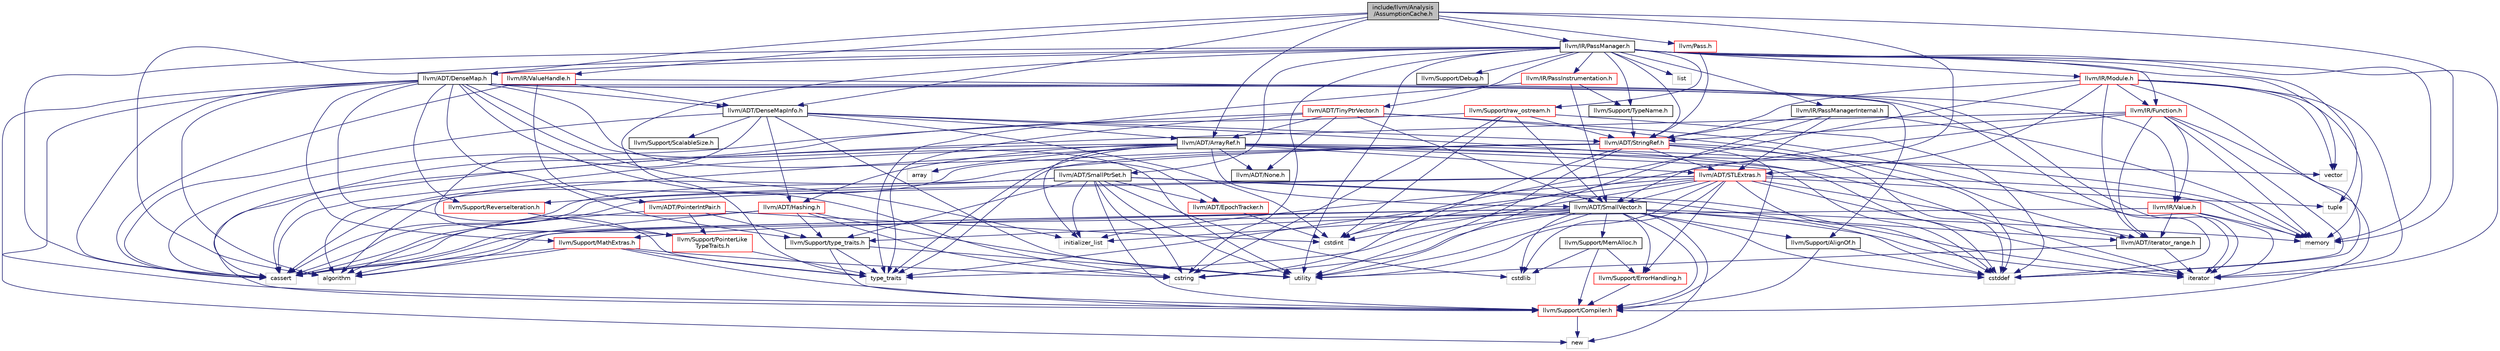 digraph "include/llvm/Analysis/AssumptionCache.h"
{
 // LATEX_PDF_SIZE
  bgcolor="transparent";
  edge [fontname="Helvetica",fontsize="10",labelfontname="Helvetica",labelfontsize="10"];
  node [fontname="Helvetica",fontsize="10",shape="box"];
  Node1 [label="include/llvm/Analysis\l/AssumptionCache.h",height=0.2,width=0.4,color="black", fillcolor="grey75", style="filled", fontcolor="black",tooltip=" "];
  Node1 -> Node2 [color="midnightblue",fontsize="10",style="solid",fontname="Helvetica"];
  Node2 [label="llvm/ADT/ArrayRef.h",height=0.2,width=0.4,color="black",URL="$ArrayRef_8h.html",tooltip=" "];
  Node2 -> Node3 [color="midnightblue",fontsize="10",style="solid",fontname="Helvetica"];
  Node3 [label="llvm/ADT/Hashing.h",height=0.2,width=0.4,color="red",URL="$Hashing_8h.html",tooltip=" "];
  Node3 -> Node20 [color="midnightblue",fontsize="10",style="solid",fontname="Helvetica"];
  Node20 [label="llvm/Support/type_traits.h",height=0.2,width=0.4,color="black",URL="$type__traits_8h.html",tooltip=" "];
  Node20 -> Node16 [color="midnightblue",fontsize="10",style="solid",fontname="Helvetica"];
  Node16 [label="llvm/Support/Compiler.h",height=0.2,width=0.4,color="red",URL="$Compiler_8h.html",tooltip=" "];
  Node16 -> Node18 [color="midnightblue",fontsize="10",style="solid",fontname="Helvetica"];
  Node18 [label="new",height=0.2,width=0.4,color="grey75",tooltip=" "];
  Node20 -> Node21 [color="midnightblue",fontsize="10",style="solid",fontname="Helvetica"];
  Node21 [label="type_traits",height=0.2,width=0.4,color="grey75",tooltip=" "];
  Node20 -> Node22 [color="midnightblue",fontsize="10",style="solid",fontname="Helvetica"];
  Node22 [label="utility",height=0.2,width=0.4,color="grey75",tooltip=" "];
  Node3 -> Node32 [color="midnightblue",fontsize="10",style="solid",fontname="Helvetica"];
  Node32 [label="algorithm",height=0.2,width=0.4,color="grey75",tooltip=" "];
  Node3 -> Node23 [color="midnightblue",fontsize="10",style="solid",fontname="Helvetica"];
  Node23 [label="cassert",height=0.2,width=0.4,color="grey75",tooltip=" "];
  Node3 -> Node34 [color="midnightblue",fontsize="10",style="solid",fontname="Helvetica"];
  Node34 [label="cstring",height=0.2,width=0.4,color="grey75",tooltip=" "];
  Node3 -> Node22 [color="midnightblue",fontsize="10",style="solid",fontname="Helvetica"];
  Node2 -> Node15 [color="midnightblue",fontsize="10",style="solid",fontname="Helvetica"];
  Node15 [label="llvm/ADT/None.h",height=0.2,width=0.4,color="black",URL="$None_8h.html",tooltip=" "];
  Node2 -> Node25 [color="midnightblue",fontsize="10",style="solid",fontname="Helvetica"];
  Node25 [label="llvm/ADT/SmallVector.h",height=0.2,width=0.4,color="black",URL="$SmallVector_8h.html",tooltip=" "];
  Node25 -> Node26 [color="midnightblue",fontsize="10",style="solid",fontname="Helvetica"];
  Node26 [label="llvm/ADT/iterator_range.h",height=0.2,width=0.4,color="black",URL="$iterator__range_8h.html",tooltip="This provides a very simple, boring adaptor for a begin and end iterator into a range type."];
  Node26 -> Node27 [color="midnightblue",fontsize="10",style="solid",fontname="Helvetica"];
  Node27 [label="iterator",height=0.2,width=0.4,color="grey75",tooltip=" "];
  Node26 -> Node22 [color="midnightblue",fontsize="10",style="solid",fontname="Helvetica"];
  Node25 -> Node28 [color="midnightblue",fontsize="10",style="solid",fontname="Helvetica"];
  Node28 [label="llvm/Support/AlignOf.h",height=0.2,width=0.4,color="black",URL="$AlignOf_8h.html",tooltip=" "];
  Node28 -> Node16 [color="midnightblue",fontsize="10",style="solid",fontname="Helvetica"];
  Node28 -> Node29 [color="midnightblue",fontsize="10",style="solid",fontname="Helvetica"];
  Node29 [label="cstddef",height=0.2,width=0.4,color="grey75",tooltip=" "];
  Node25 -> Node16 [color="midnightblue",fontsize="10",style="solid",fontname="Helvetica"];
  Node25 -> Node30 [color="midnightblue",fontsize="10",style="solid",fontname="Helvetica"];
  Node30 [label="llvm/Support/MathExtras.h",height=0.2,width=0.4,color="red",URL="$MathExtras_8h.html",tooltip=" "];
  Node30 -> Node16 [color="midnightblue",fontsize="10",style="solid",fontname="Helvetica"];
  Node30 -> Node32 [color="midnightblue",fontsize="10",style="solid",fontname="Helvetica"];
  Node30 -> Node23 [color="midnightblue",fontsize="10",style="solid",fontname="Helvetica"];
  Node30 -> Node34 [color="midnightblue",fontsize="10",style="solid",fontname="Helvetica"];
  Node30 -> Node21 [color="midnightblue",fontsize="10",style="solid",fontname="Helvetica"];
  Node25 -> Node36 [color="midnightblue",fontsize="10",style="solid",fontname="Helvetica"];
  Node36 [label="llvm/Support/MemAlloc.h",height=0.2,width=0.4,color="black",URL="$MemAlloc_8h.html",tooltip="This file defines counterparts of C library allocation functions defined in the namespace 'std'."];
  Node36 -> Node16 [color="midnightblue",fontsize="10",style="solid",fontname="Helvetica"];
  Node36 -> Node37 [color="midnightblue",fontsize="10",style="solid",fontname="Helvetica"];
  Node37 [label="llvm/Support/ErrorHandling.h",height=0.2,width=0.4,color="red",URL="$llvm_2Support_2ErrorHandling_8h.html",tooltip=" "];
  Node37 -> Node16 [color="midnightblue",fontsize="10",style="solid",fontname="Helvetica"];
  Node36 -> Node39 [color="midnightblue",fontsize="10",style="solid",fontname="Helvetica"];
  Node39 [label="cstdlib",height=0.2,width=0.4,color="grey75",tooltip=" "];
  Node25 -> Node20 [color="midnightblue",fontsize="10",style="solid",fontname="Helvetica"];
  Node25 -> Node37 [color="midnightblue",fontsize="10",style="solid",fontname="Helvetica"];
  Node25 -> Node32 [color="midnightblue",fontsize="10",style="solid",fontname="Helvetica"];
  Node25 -> Node23 [color="midnightblue",fontsize="10",style="solid",fontname="Helvetica"];
  Node25 -> Node29 [color="midnightblue",fontsize="10",style="solid",fontname="Helvetica"];
  Node25 -> Node39 [color="midnightblue",fontsize="10",style="solid",fontname="Helvetica"];
  Node25 -> Node34 [color="midnightblue",fontsize="10",style="solid",fontname="Helvetica"];
  Node25 -> Node40 [color="midnightblue",fontsize="10",style="solid",fontname="Helvetica"];
  Node40 [label="initializer_list",height=0.2,width=0.4,color="grey75",tooltip=" "];
  Node25 -> Node27 [color="midnightblue",fontsize="10",style="solid",fontname="Helvetica"];
  Node25 -> Node24 [color="midnightblue",fontsize="10",style="solid",fontname="Helvetica"];
  Node24 [label="memory",height=0.2,width=0.4,color="grey75",tooltip=" "];
  Node25 -> Node18 [color="midnightblue",fontsize="10",style="solid",fontname="Helvetica"];
  Node25 -> Node21 [color="midnightblue",fontsize="10",style="solid",fontname="Helvetica"];
  Node25 -> Node22 [color="midnightblue",fontsize="10",style="solid",fontname="Helvetica"];
  Node2 -> Node13 [color="midnightblue",fontsize="10",style="solid",fontname="Helvetica"];
  Node13 [label="llvm/ADT/STLExtras.h",height=0.2,width=0.4,color="red",URL="$STLExtras_8h.html",tooltip=" "];
  Node13 -> Node25 [color="midnightblue",fontsize="10",style="solid",fontname="Helvetica"];
  Node13 -> Node26 [color="midnightblue",fontsize="10",style="solid",fontname="Helvetica"];
  Node13 -> Node37 [color="midnightblue",fontsize="10",style="solid",fontname="Helvetica"];
  Node13 -> Node32 [color="midnightblue",fontsize="10",style="solid",fontname="Helvetica"];
  Node13 -> Node23 [color="midnightblue",fontsize="10",style="solid",fontname="Helvetica"];
  Node13 -> Node29 [color="midnightblue",fontsize="10",style="solid",fontname="Helvetica"];
  Node13 -> Node43 [color="midnightblue",fontsize="10",style="solid",fontname="Helvetica"];
  Node43 [label="cstdint",height=0.2,width=0.4,color="grey75",tooltip=" "];
  Node13 -> Node39 [color="midnightblue",fontsize="10",style="solid",fontname="Helvetica"];
  Node13 -> Node40 [color="midnightblue",fontsize="10",style="solid",fontname="Helvetica"];
  Node13 -> Node27 [color="midnightblue",fontsize="10",style="solid",fontname="Helvetica"];
  Node13 -> Node24 [color="midnightblue",fontsize="10",style="solid",fontname="Helvetica"];
  Node13 -> Node45 [color="midnightblue",fontsize="10",style="solid",fontname="Helvetica"];
  Node45 [label="tuple",height=0.2,width=0.4,color="grey75",tooltip=" "];
  Node13 -> Node21 [color="midnightblue",fontsize="10",style="solid",fontname="Helvetica"];
  Node13 -> Node22 [color="midnightblue",fontsize="10",style="solid",fontname="Helvetica"];
  Node2 -> Node16 [color="midnightblue",fontsize="10",style="solid",fontname="Helvetica"];
  Node2 -> Node32 [color="midnightblue",fontsize="10",style="solid",fontname="Helvetica"];
  Node2 -> Node50 [color="midnightblue",fontsize="10",style="solid",fontname="Helvetica"];
  Node50 [label="array",height=0.2,width=0.4,color="grey75",tooltip=" "];
  Node2 -> Node23 [color="midnightblue",fontsize="10",style="solid",fontname="Helvetica"];
  Node2 -> Node29 [color="midnightblue",fontsize="10",style="solid",fontname="Helvetica"];
  Node2 -> Node40 [color="midnightblue",fontsize="10",style="solid",fontname="Helvetica"];
  Node2 -> Node27 [color="midnightblue",fontsize="10",style="solid",fontname="Helvetica"];
  Node2 -> Node24 [color="midnightblue",fontsize="10",style="solid",fontname="Helvetica"];
  Node2 -> Node21 [color="midnightblue",fontsize="10",style="solid",fontname="Helvetica"];
  Node2 -> Node51 [color="midnightblue",fontsize="10",style="solid",fontname="Helvetica"];
  Node51 [label="vector",height=0.2,width=0.4,color="grey75",tooltip=" "];
  Node1 -> Node52 [color="midnightblue",fontsize="10",style="solid",fontname="Helvetica"];
  Node52 [label="llvm/ADT/DenseMap.h",height=0.2,width=0.4,color="black",URL="$DenseMap_8h.html",tooltip=" "];
  Node52 -> Node53 [color="midnightblue",fontsize="10",style="solid",fontname="Helvetica"];
  Node53 [label="llvm/ADT/DenseMapInfo.h",height=0.2,width=0.4,color="black",URL="$DenseMapInfo_8h.html",tooltip=" "];
  Node53 -> Node2 [color="midnightblue",fontsize="10",style="solid",fontname="Helvetica"];
  Node53 -> Node3 [color="midnightblue",fontsize="10",style="solid",fontname="Helvetica"];
  Node53 -> Node12 [color="midnightblue",fontsize="10",style="solid",fontname="Helvetica"];
  Node12 [label="llvm/ADT/StringRef.h",height=0.2,width=0.4,color="red",URL="$StringRef_8h.html",tooltip=" "];
  Node12 -> Node13 [color="midnightblue",fontsize="10",style="solid",fontname="Helvetica"];
  Node12 -> Node26 [color="midnightblue",fontsize="10",style="solid",fontname="Helvetica"];
  Node12 -> Node16 [color="midnightblue",fontsize="10",style="solid",fontname="Helvetica"];
  Node12 -> Node32 [color="midnightblue",fontsize="10",style="solid",fontname="Helvetica"];
  Node12 -> Node23 [color="midnightblue",fontsize="10",style="solid",fontname="Helvetica"];
  Node12 -> Node29 [color="midnightblue",fontsize="10",style="solid",fontname="Helvetica"];
  Node12 -> Node34 [color="midnightblue",fontsize="10",style="solid",fontname="Helvetica"];
  Node12 -> Node21 [color="midnightblue",fontsize="10",style="solid",fontname="Helvetica"];
  Node12 -> Node22 [color="midnightblue",fontsize="10",style="solid",fontname="Helvetica"];
  Node53 -> Node47 [color="midnightblue",fontsize="10",style="solid",fontname="Helvetica"];
  Node47 [label="llvm/Support/PointerLike\lTypeTraits.h",height=0.2,width=0.4,color="red",URL="$PointerLikeTypeTraits_8h.html",tooltip=" "];
  Node47 -> Node21 [color="midnightblue",fontsize="10",style="solid",fontname="Helvetica"];
  Node53 -> Node54 [color="midnightblue",fontsize="10",style="solid",fontname="Helvetica"];
  Node54 [label="llvm/Support/ScalableSize.h",height=0.2,width=0.4,color="black",URL="$ScalableSize_8h.html",tooltip=" "];
  Node53 -> Node23 [color="midnightblue",fontsize="10",style="solid",fontname="Helvetica"];
  Node53 -> Node29 [color="midnightblue",fontsize="10",style="solid",fontname="Helvetica"];
  Node53 -> Node43 [color="midnightblue",fontsize="10",style="solid",fontname="Helvetica"];
  Node53 -> Node22 [color="midnightblue",fontsize="10",style="solid",fontname="Helvetica"];
  Node52 -> Node55 [color="midnightblue",fontsize="10",style="solid",fontname="Helvetica"];
  Node55 [label="llvm/ADT/EpochTracker.h",height=0.2,width=0.4,color="red",URL="$EpochTracker_8h.html",tooltip=" "];
  Node55 -> Node43 [color="midnightblue",fontsize="10",style="solid",fontname="Helvetica"];
  Node52 -> Node28 [color="midnightblue",fontsize="10",style="solid",fontname="Helvetica"];
  Node52 -> Node16 [color="midnightblue",fontsize="10",style="solid",fontname="Helvetica"];
  Node52 -> Node30 [color="midnightblue",fontsize="10",style="solid",fontname="Helvetica"];
  Node52 -> Node56 [color="midnightblue",fontsize="10",style="solid",fontname="Helvetica"];
  Node56 [label="llvm/Support/ReverseIteration.h",height=0.2,width=0.4,color="red",URL="$ReverseIteration_8h.html",tooltip=" "];
  Node56 -> Node47 [color="midnightblue",fontsize="10",style="solid",fontname="Helvetica"];
  Node52 -> Node20 [color="midnightblue",fontsize="10",style="solid",fontname="Helvetica"];
  Node52 -> Node32 [color="midnightblue",fontsize="10",style="solid",fontname="Helvetica"];
  Node52 -> Node23 [color="midnightblue",fontsize="10",style="solid",fontname="Helvetica"];
  Node52 -> Node29 [color="midnightblue",fontsize="10",style="solid",fontname="Helvetica"];
  Node52 -> Node34 [color="midnightblue",fontsize="10",style="solid",fontname="Helvetica"];
  Node52 -> Node40 [color="midnightblue",fontsize="10",style="solid",fontname="Helvetica"];
  Node52 -> Node27 [color="midnightblue",fontsize="10",style="solid",fontname="Helvetica"];
  Node52 -> Node18 [color="midnightblue",fontsize="10",style="solid",fontname="Helvetica"];
  Node52 -> Node21 [color="midnightblue",fontsize="10",style="solid",fontname="Helvetica"];
  Node52 -> Node22 [color="midnightblue",fontsize="10",style="solid",fontname="Helvetica"];
  Node1 -> Node53 [color="midnightblue",fontsize="10",style="solid",fontname="Helvetica"];
  Node1 -> Node25 [color="midnightblue",fontsize="10",style="solid",fontname="Helvetica"];
  Node1 -> Node57 [color="midnightblue",fontsize="10",style="solid",fontname="Helvetica"];
  Node57 [label="llvm/IR/PassManager.h",height=0.2,width=0.4,color="black",URL="$PassManager_8h.html",tooltip="This header defines various interfaces for pass management in LLVM."];
  Node57 -> Node52 [color="midnightblue",fontsize="10",style="solid",fontname="Helvetica"];
  Node57 -> Node58 [color="midnightblue",fontsize="10",style="solid",fontname="Helvetica"];
  Node58 [label="llvm/ADT/SmallPtrSet.h",height=0.2,width=0.4,color="black",URL="$SmallPtrSet_8h.html",tooltip=" "];
  Node58 -> Node55 [color="midnightblue",fontsize="10",style="solid",fontname="Helvetica"];
  Node58 -> Node16 [color="midnightblue",fontsize="10",style="solid",fontname="Helvetica"];
  Node58 -> Node56 [color="midnightblue",fontsize="10",style="solid",fontname="Helvetica"];
  Node58 -> Node20 [color="midnightblue",fontsize="10",style="solid",fontname="Helvetica"];
  Node58 -> Node23 [color="midnightblue",fontsize="10",style="solid",fontname="Helvetica"];
  Node58 -> Node29 [color="midnightblue",fontsize="10",style="solid",fontname="Helvetica"];
  Node58 -> Node39 [color="midnightblue",fontsize="10",style="solid",fontname="Helvetica"];
  Node58 -> Node34 [color="midnightblue",fontsize="10",style="solid",fontname="Helvetica"];
  Node58 -> Node40 [color="midnightblue",fontsize="10",style="solid",fontname="Helvetica"];
  Node58 -> Node27 [color="midnightblue",fontsize="10",style="solid",fontname="Helvetica"];
  Node58 -> Node22 [color="midnightblue",fontsize="10",style="solid",fontname="Helvetica"];
  Node57 -> Node12 [color="midnightblue",fontsize="10",style="solid",fontname="Helvetica"];
  Node57 -> Node59 [color="midnightblue",fontsize="10",style="solid",fontname="Helvetica"];
  Node59 [label="llvm/ADT/TinyPtrVector.h",height=0.2,width=0.4,color="red",URL="$TinyPtrVector_8h.html",tooltip=" "];
  Node59 -> Node2 [color="midnightblue",fontsize="10",style="solid",fontname="Helvetica"];
  Node59 -> Node15 [color="midnightblue",fontsize="10",style="solid",fontname="Helvetica"];
  Node59 -> Node25 [color="midnightblue",fontsize="10",style="solid",fontname="Helvetica"];
  Node59 -> Node23 [color="midnightblue",fontsize="10",style="solid",fontname="Helvetica"];
  Node59 -> Node29 [color="midnightblue",fontsize="10",style="solid",fontname="Helvetica"];
  Node59 -> Node27 [color="midnightblue",fontsize="10",style="solid",fontname="Helvetica"];
  Node59 -> Node21 [color="midnightblue",fontsize="10",style="solid",fontname="Helvetica"];
  Node57 -> Node62 [color="midnightblue",fontsize="10",style="solid",fontname="Helvetica"];
  Node62 [label="llvm/IR/Function.h",height=0.2,width=0.4,color="red",URL="$Function_8h.html",tooltip=" "];
  Node62 -> Node12 [color="midnightblue",fontsize="10",style="solid",fontname="Helvetica"];
  Node62 -> Node26 [color="midnightblue",fontsize="10",style="solid",fontname="Helvetica"];
  Node62 -> Node75 [color="midnightblue",fontsize="10",style="solid",fontname="Helvetica"];
  Node75 [label="llvm/IR/Value.h",height=0.2,width=0.4,color="red",URL="$Value_8h.html",tooltip=" "];
  Node75 -> Node26 [color="midnightblue",fontsize="10",style="solid",fontname="Helvetica"];
  Node75 -> Node23 [color="midnightblue",fontsize="10",style="solid",fontname="Helvetica"];
  Node75 -> Node27 [color="midnightblue",fontsize="10",style="solid",fontname="Helvetica"];
  Node75 -> Node24 [color="midnightblue",fontsize="10",style="solid",fontname="Helvetica"];
  Node62 -> Node16 [color="midnightblue",fontsize="10",style="solid",fontname="Helvetica"];
  Node62 -> Node23 [color="midnightblue",fontsize="10",style="solid",fontname="Helvetica"];
  Node62 -> Node29 [color="midnightblue",fontsize="10",style="solid",fontname="Helvetica"];
  Node62 -> Node43 [color="midnightblue",fontsize="10",style="solid",fontname="Helvetica"];
  Node62 -> Node24 [color="midnightblue",fontsize="10",style="solid",fontname="Helvetica"];
  Node57 -> Node113 [color="midnightblue",fontsize="10",style="solid",fontname="Helvetica"];
  Node113 [label="llvm/IR/Module.h",height=0.2,width=0.4,color="red",URL="$Module_8h.html",tooltip="Module.h This file contains the declarations for the Module class."];
  Node113 -> Node13 [color="midnightblue",fontsize="10",style="solid",fontname="Helvetica"];
  Node113 -> Node12 [color="midnightblue",fontsize="10",style="solid",fontname="Helvetica"];
  Node113 -> Node26 [color="midnightblue",fontsize="10",style="solid",fontname="Helvetica"];
  Node113 -> Node62 [color="midnightblue",fontsize="10",style="solid",fontname="Helvetica"];
  Node113 -> Node29 [color="midnightblue",fontsize="10",style="solid",fontname="Helvetica"];
  Node113 -> Node43 [color="midnightblue",fontsize="10",style="solid",fontname="Helvetica"];
  Node113 -> Node27 [color="midnightblue",fontsize="10",style="solid",fontname="Helvetica"];
  Node113 -> Node24 [color="midnightblue",fontsize="10",style="solid",fontname="Helvetica"];
  Node113 -> Node51 [color="midnightblue",fontsize="10",style="solid",fontname="Helvetica"];
  Node57 -> Node132 [color="midnightblue",fontsize="10",style="solid",fontname="Helvetica"];
  Node132 [label="llvm/IR/PassInstrumentation.h",height=0.2,width=0.4,color="red",URL="$PassInstrumentation_8h.html",tooltip="This file defines the Pass Instrumentation classes that provide instrumentation points into the pass ..."];
  Node132 -> Node25 [color="midnightblue",fontsize="10",style="solid",fontname="Helvetica"];
  Node132 -> Node135 [color="midnightblue",fontsize="10",style="solid",fontname="Helvetica"];
  Node135 [label="llvm/Support/TypeName.h",height=0.2,width=0.4,color="black",URL="$TypeName_8h.html",tooltip=" "];
  Node135 -> Node12 [color="midnightblue",fontsize="10",style="solid",fontname="Helvetica"];
  Node132 -> Node21 [color="midnightblue",fontsize="10",style="solid",fontname="Helvetica"];
  Node57 -> Node136 [color="midnightblue",fontsize="10",style="solid",fontname="Helvetica"];
  Node136 [label="llvm/IR/PassManagerInternal.h",height=0.2,width=0.4,color="black",URL="$PassManagerInternal_8h.html",tooltip="This header provides internal APIs and implementation details used by the pass management interfaces ..."];
  Node136 -> Node13 [color="midnightblue",fontsize="10",style="solid",fontname="Helvetica"];
  Node136 -> Node12 [color="midnightblue",fontsize="10",style="solid",fontname="Helvetica"];
  Node136 -> Node24 [color="midnightblue",fontsize="10",style="solid",fontname="Helvetica"];
  Node136 -> Node22 [color="midnightblue",fontsize="10",style="solid",fontname="Helvetica"];
  Node57 -> Node137 [color="midnightblue",fontsize="10",style="solid",fontname="Helvetica"];
  Node137 [label="llvm/Support/Debug.h",height=0.2,width=0.4,color="black",URL="$Debug_8h.html",tooltip=" "];
  Node57 -> Node135 [color="midnightblue",fontsize="10",style="solid",fontname="Helvetica"];
  Node57 -> Node97 [color="midnightblue",fontsize="10",style="solid",fontname="Helvetica"];
  Node97 [label="llvm/Support/raw_ostream.h",height=0.2,width=0.4,color="red",URL="$raw__ostream_8h.html",tooltip=" "];
  Node97 -> Node25 [color="midnightblue",fontsize="10",style="solid",fontname="Helvetica"];
  Node97 -> Node12 [color="midnightblue",fontsize="10",style="solid",fontname="Helvetica"];
  Node97 -> Node23 [color="midnightblue",fontsize="10",style="solid",fontname="Helvetica"];
  Node97 -> Node29 [color="midnightblue",fontsize="10",style="solid",fontname="Helvetica"];
  Node97 -> Node43 [color="midnightblue",fontsize="10",style="solid",fontname="Helvetica"];
  Node97 -> Node34 [color="midnightblue",fontsize="10",style="solid",fontname="Helvetica"];
  Node57 -> Node32 [color="midnightblue",fontsize="10",style="solid",fontname="Helvetica"];
  Node57 -> Node23 [color="midnightblue",fontsize="10",style="solid",fontname="Helvetica"];
  Node57 -> Node34 [color="midnightblue",fontsize="10",style="solid",fontname="Helvetica"];
  Node57 -> Node27 [color="midnightblue",fontsize="10",style="solid",fontname="Helvetica"];
  Node57 -> Node138 [color="midnightblue",fontsize="10",style="solid",fontname="Helvetica"];
  Node138 [label="list",height=0.2,width=0.4,color="grey75",tooltip=" "];
  Node57 -> Node24 [color="midnightblue",fontsize="10",style="solid",fontname="Helvetica"];
  Node57 -> Node45 [color="midnightblue",fontsize="10",style="solid",fontname="Helvetica"];
  Node57 -> Node21 [color="midnightblue",fontsize="10",style="solid",fontname="Helvetica"];
  Node57 -> Node22 [color="midnightblue",fontsize="10",style="solid",fontname="Helvetica"];
  Node57 -> Node51 [color="midnightblue",fontsize="10",style="solid",fontname="Helvetica"];
  Node1 -> Node139 [color="midnightblue",fontsize="10",style="solid",fontname="Helvetica"];
  Node139 [label="llvm/IR/ValueHandle.h",height=0.2,width=0.4,color="red",URL="$ValueHandle_8h.html",tooltip=" "];
  Node139 -> Node53 [color="midnightblue",fontsize="10",style="solid",fontname="Helvetica"];
  Node139 -> Node61 [color="midnightblue",fontsize="10",style="solid",fontname="Helvetica"];
  Node61 [label="llvm/ADT/PointerIntPair.h",height=0.2,width=0.4,color="red",URL="$PointerIntPair_8h.html",tooltip=" "];
  Node61 -> Node47 [color="midnightblue",fontsize="10",style="solid",fontname="Helvetica"];
  Node61 -> Node20 [color="midnightblue",fontsize="10",style="solid",fontname="Helvetica"];
  Node61 -> Node23 [color="midnightblue",fontsize="10",style="solid",fontname="Helvetica"];
  Node61 -> Node43 [color="midnightblue",fontsize="10",style="solid",fontname="Helvetica"];
  Node139 -> Node75 [color="midnightblue",fontsize="10",style="solid",fontname="Helvetica"];
  Node139 -> Node23 [color="midnightblue",fontsize="10",style="solid",fontname="Helvetica"];
  Node1 -> Node116 [color="midnightblue",fontsize="10",style="solid",fontname="Helvetica"];
  Node116 [label="llvm/Pass.h",height=0.2,width=0.4,color="red",URL="$Pass_8h.html",tooltip=" "];
  Node116 -> Node12 [color="midnightblue",fontsize="10",style="solid",fontname="Helvetica"];
  Node1 -> Node24 [color="midnightblue",fontsize="10",style="solid",fontname="Helvetica"];
}
